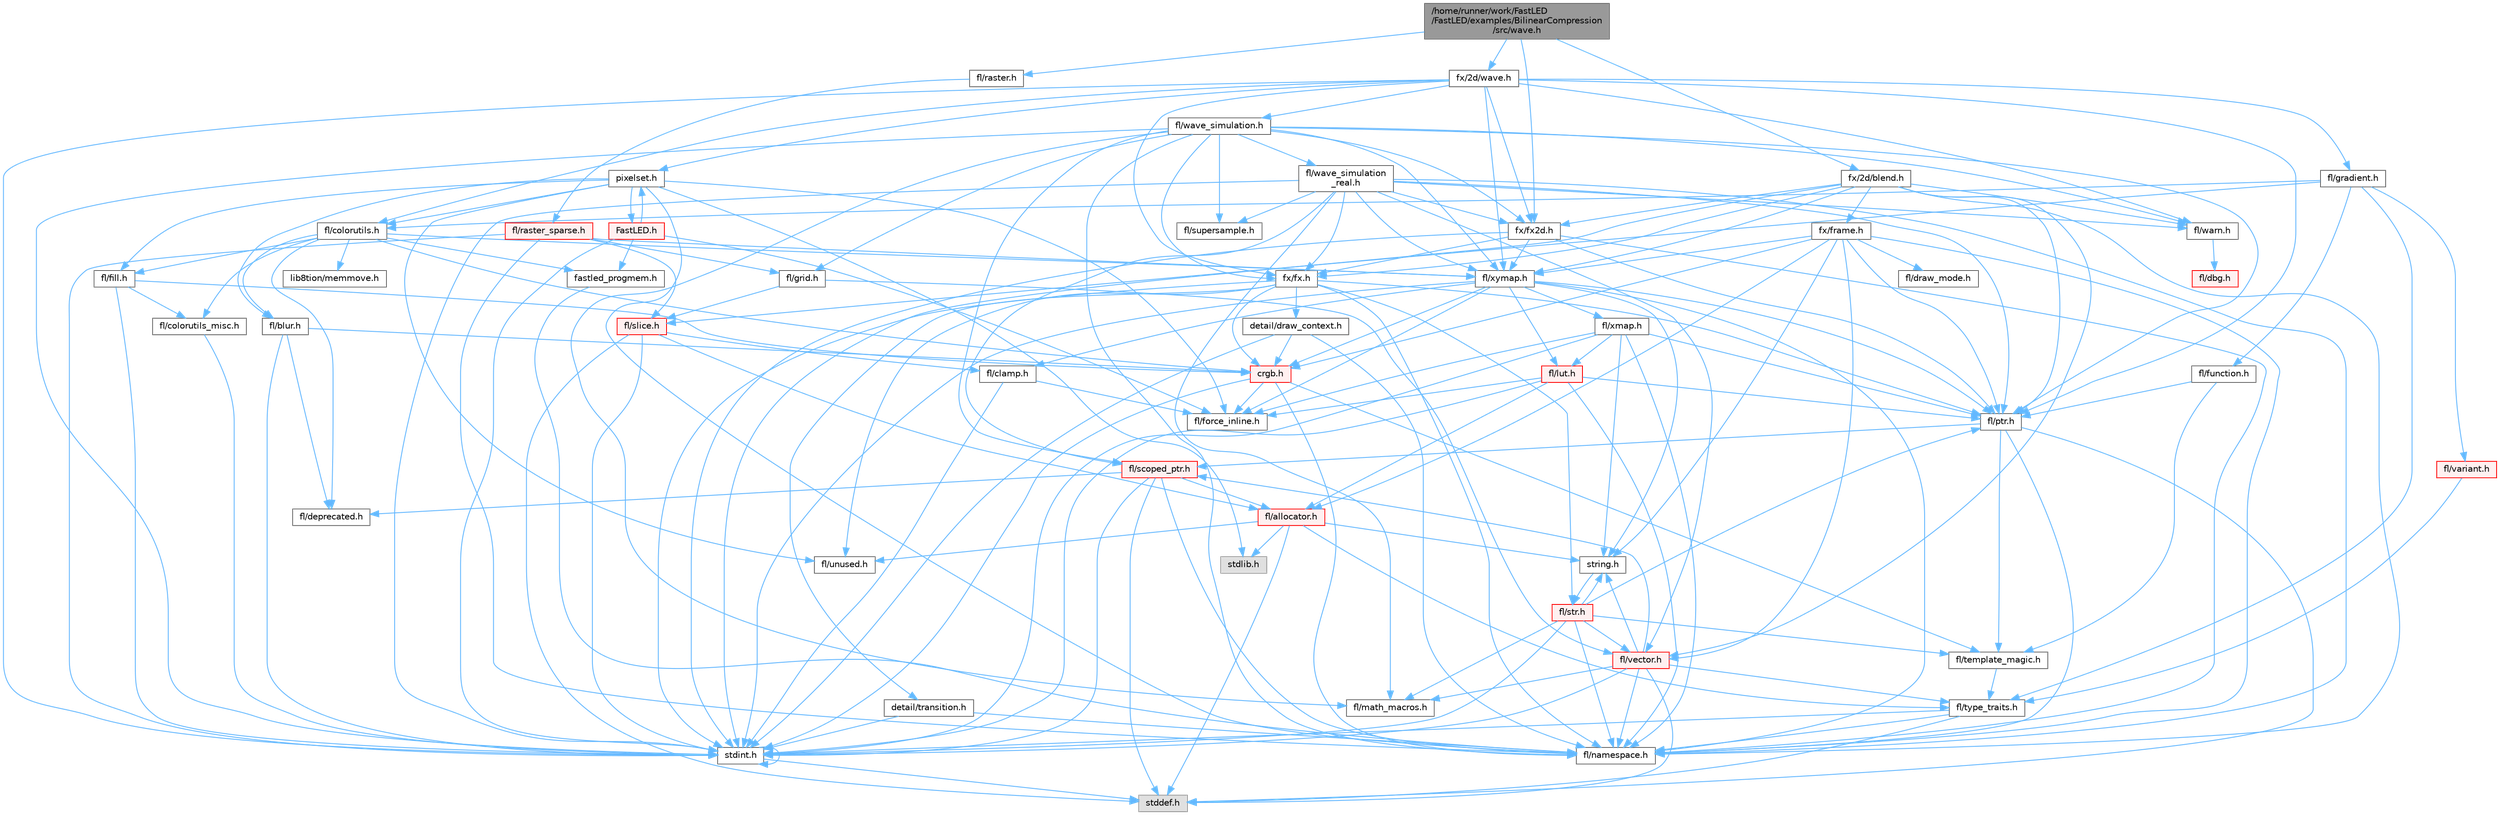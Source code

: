 digraph "/home/runner/work/FastLED/FastLED/examples/BilinearCompression/src/wave.h"
{
 // INTERACTIVE_SVG=YES
 // LATEX_PDF_SIZE
  bgcolor="transparent";
  edge [fontname=Helvetica,fontsize=10,labelfontname=Helvetica,labelfontsize=10];
  node [fontname=Helvetica,fontsize=10,shape=box,height=0.2,width=0.4];
  Node1 [id="Node000001",label="/home/runner/work/FastLED\l/FastLED/examples/BilinearCompression\l/src/wave.h",height=0.2,width=0.4,color="gray40", fillcolor="grey60", style="filled", fontcolor="black",tooltip=" "];
  Node1 -> Node2 [id="edge1_Node000001_Node000002",color="steelblue1",style="solid",tooltip=" "];
  Node2 [id="Node000002",label="fx/2d/blend.h",height=0.2,width=0.4,color="grey40", fillcolor="white", style="filled",URL="$d8/d4e/blend_8h.html",tooltip=" "];
  Node2 -> Node3 [id="edge2_Node000002_Node000003",color="steelblue1",style="solid",tooltip=" "];
  Node3 [id="Node000003",label="stdint.h",height=0.2,width=0.4,color="grey40", fillcolor="white", style="filled",URL="$df/dd8/stdint_8h.html",tooltip=" "];
  Node3 -> Node4 [id="edge3_Node000003_Node000004",color="steelblue1",style="solid",tooltip=" "];
  Node4 [id="Node000004",label="stddef.h",height=0.2,width=0.4,color="grey60", fillcolor="#E0E0E0", style="filled",tooltip=" "];
  Node3 -> Node3 [id="edge4_Node000003_Node000003",color="steelblue1",style="solid",tooltip=" "];
  Node2 -> Node5 [id="edge5_Node000002_Node000005",color="steelblue1",style="solid",tooltip=" "];
  Node5 [id="Node000005",label="fl/namespace.h",height=0.2,width=0.4,color="grey40", fillcolor="white", style="filled",URL="$df/d2a/namespace_8h.html",tooltip="Implements the FastLED namespace macros."];
  Node2 -> Node6 [id="edge6_Node000002_Node000006",color="steelblue1",style="solid",tooltip=" "];
  Node6 [id="Node000006",label="fl/ptr.h",height=0.2,width=0.4,color="grey40", fillcolor="white", style="filled",URL="$dd/d98/ptr_8h.html",tooltip=" "];
  Node6 -> Node4 [id="edge7_Node000006_Node000004",color="steelblue1",style="solid",tooltip=" "];
  Node6 -> Node5 [id="edge8_Node000006_Node000005",color="steelblue1",style="solid",tooltip=" "];
  Node6 -> Node7 [id="edge9_Node000006_Node000007",color="steelblue1",style="solid",tooltip=" "];
  Node7 [id="Node000007",label="fl/scoped_ptr.h",height=0.2,width=0.4,color="red", fillcolor="#FFF0F0", style="filled",URL="$d0/d44/scoped__ptr_8h.html",tooltip=" "];
  Node7 -> Node4 [id="edge10_Node000007_Node000004",color="steelblue1",style="solid",tooltip=" "];
  Node7 -> Node3 [id="edge11_Node000007_Node000003",color="steelblue1",style="solid",tooltip=" "];
  Node7 -> Node8 [id="edge12_Node000007_Node000008",color="steelblue1",style="solid",tooltip=" "];
  Node8 [id="Node000008",label="fl/allocator.h",height=0.2,width=0.4,color="red", fillcolor="#FFF0F0", style="filled",URL="$da/da9/allocator_8h.html",tooltip=" "];
  Node8 -> Node4 [id="edge13_Node000008_Node000004",color="steelblue1",style="solid",tooltip=" "];
  Node8 -> Node9 [id="edge14_Node000008_Node000009",color="steelblue1",style="solid",tooltip=" "];
  Node9 [id="Node000009",label="stdlib.h",height=0.2,width=0.4,color="grey60", fillcolor="#E0E0E0", style="filled",tooltip=" "];
  Node8 -> Node10 [id="edge15_Node000008_Node000010",color="steelblue1",style="solid",tooltip=" "];
  Node10 [id="Node000010",label="string.h",height=0.2,width=0.4,color="grey40", fillcolor="white", style="filled",URL="$da/d66/string_8h.html",tooltip=" "];
  Node10 -> Node11 [id="edge16_Node000010_Node000011",color="steelblue1",style="solid",tooltip=" "];
  Node11 [id="Node000011",label="fl/str.h",height=0.2,width=0.4,color="red", fillcolor="#FFF0F0", style="filled",URL="$d1/d93/str_8h.html",tooltip=" "];
  Node11 -> Node3 [id="edge17_Node000011_Node000003",color="steelblue1",style="solid",tooltip=" "];
  Node11 -> Node10 [id="edge18_Node000011_Node000010",color="steelblue1",style="solid",tooltip=" "];
  Node11 -> Node17 [id="edge19_Node000011_Node000017",color="steelblue1",style="solid",tooltip=" "];
  Node17 [id="Node000017",label="fl/math_macros.h",height=0.2,width=0.4,color="grey40", fillcolor="white", style="filled",URL="$d8/db8/math__macros_8h.html",tooltip=" "];
  Node11 -> Node5 [id="edge20_Node000011_Node000005",color="steelblue1",style="solid",tooltip=" "];
  Node11 -> Node6 [id="edge21_Node000011_Node000006",color="steelblue1",style="solid",tooltip=" "];
  Node11 -> Node18 [id="edge22_Node000011_Node000018",color="steelblue1",style="solid",tooltip=" "];
  Node18 [id="Node000018",label="fl/template_magic.h",height=0.2,width=0.4,color="grey40", fillcolor="white", style="filled",URL="$d8/d0c/template__magic_8h.html",tooltip=" "];
  Node18 -> Node19 [id="edge23_Node000018_Node000019",color="steelblue1",style="solid",tooltip=" "];
  Node19 [id="Node000019",label="fl/type_traits.h",height=0.2,width=0.4,color="grey40", fillcolor="white", style="filled",URL="$df/d63/type__traits_8h.html",tooltip=" "];
  Node19 -> Node4 [id="edge24_Node000019_Node000004",color="steelblue1",style="solid",tooltip=" "];
  Node19 -> Node3 [id="edge25_Node000019_Node000003",color="steelblue1",style="solid",tooltip=" "];
  Node19 -> Node5 [id="edge26_Node000019_Node000005",color="steelblue1",style="solid",tooltip=" "];
  Node11 -> Node20 [id="edge27_Node000011_Node000020",color="steelblue1",style="solid",tooltip=" "];
  Node20 [id="Node000020",label="fl/vector.h",height=0.2,width=0.4,color="red", fillcolor="#FFF0F0", style="filled",URL="$d6/d68/vector_8h.html",tooltip=" "];
  Node20 -> Node4 [id="edge28_Node000020_Node000004",color="steelblue1",style="solid",tooltip=" "];
  Node20 -> Node3 [id="edge29_Node000020_Node000003",color="steelblue1",style="solid",tooltip=" "];
  Node20 -> Node10 [id="edge30_Node000020_Node000010",color="steelblue1",style="solid",tooltip=" "];
  Node20 -> Node17 [id="edge31_Node000020_Node000017",color="steelblue1",style="solid",tooltip=" "];
  Node20 -> Node5 [id="edge32_Node000020_Node000005",color="steelblue1",style="solid",tooltip=" "];
  Node20 -> Node7 [id="edge33_Node000020_Node000007",color="steelblue1",style="solid",tooltip=" "];
  Node20 -> Node19 [id="edge34_Node000020_Node000019",color="steelblue1",style="solid",tooltip=" "];
  Node8 -> Node19 [id="edge35_Node000008_Node000019",color="steelblue1",style="solid",tooltip=" "];
  Node8 -> Node24 [id="edge36_Node000008_Node000024",color="steelblue1",style="solid",tooltip=" "];
  Node24 [id="Node000024",label="fl/unused.h",height=0.2,width=0.4,color="grey40", fillcolor="white", style="filled",URL="$d8/d4b/unused_8h.html",tooltip=" "];
  Node7 -> Node5 [id="edge37_Node000007_Node000005",color="steelblue1",style="solid",tooltip=" "];
  Node7 -> Node25 [id="edge38_Node000007_Node000025",color="steelblue1",style="solid",tooltip=" "];
  Node25 [id="Node000025",label="fl/deprecated.h",height=0.2,width=0.4,color="grey40", fillcolor="white", style="filled",URL="$d4/dce/deprecated_8h.html",tooltip=" "];
  Node6 -> Node18 [id="edge39_Node000006_Node000018",color="steelblue1",style="solid",tooltip=" "];
  Node2 -> Node20 [id="edge40_Node000002_Node000020",color="steelblue1",style="solid",tooltip=" "];
  Node2 -> Node26 [id="edge41_Node000002_Node000026",color="steelblue1",style="solid",tooltip=" "];
  Node26 [id="Node000026",label="fl/warn.h",height=0.2,width=0.4,color="grey40", fillcolor="white", style="filled",URL="$de/d77/warn_8h.html",tooltip=" "];
  Node26 -> Node27 [id="edge42_Node000026_Node000027",color="steelblue1",style="solid",tooltip=" "];
  Node27 [id="Node000027",label="fl/dbg.h",height=0.2,width=0.4,color="red", fillcolor="#FFF0F0", style="filled",URL="$d6/d01/dbg_8h.html",tooltip=" "];
  Node2 -> Node33 [id="edge43_Node000002_Node000033",color="steelblue1",style="solid",tooltip=" "];
  Node33 [id="Node000033",label="fl/xymap.h",height=0.2,width=0.4,color="grey40", fillcolor="white", style="filled",URL="$da/d61/xymap_8h.html",tooltip=" "];
  Node33 -> Node3 [id="edge44_Node000033_Node000003",color="steelblue1",style="solid",tooltip=" "];
  Node33 -> Node10 [id="edge45_Node000033_Node000010",color="steelblue1",style="solid",tooltip=" "];
  Node33 -> Node29 [id="edge46_Node000033_Node000029",color="steelblue1",style="solid",tooltip=" "];
  Node29 [id="Node000029",label="crgb.h",height=0.2,width=0.4,color="red", fillcolor="#FFF0F0", style="filled",URL="$db/dd1/crgb_8h.html",tooltip="Defines the red, green, and blue (RGB) pixel struct."];
  Node29 -> Node3 [id="edge47_Node000029_Node000003",color="steelblue1",style="solid",tooltip=" "];
  Node29 -> Node5 [id="edge48_Node000029_Node000005",color="steelblue1",style="solid",tooltip=" "];
  Node29 -> Node15 [id="edge49_Node000029_Node000015",color="steelblue1",style="solid",tooltip=" "];
  Node15 [id="Node000015",label="fl/force_inline.h",height=0.2,width=0.4,color="grey40", fillcolor="white", style="filled",URL="$d4/d64/force__inline_8h.html",tooltip=" "];
  Node29 -> Node18 [id="edge50_Node000029_Node000018",color="steelblue1",style="solid",tooltip=" "];
  Node33 -> Node14 [id="edge51_Node000033_Node000014",color="steelblue1",style="solid",tooltip=" "];
  Node14 [id="Node000014",label="fl/clamp.h",height=0.2,width=0.4,color="grey40", fillcolor="white", style="filled",URL="$d6/dd3/clamp_8h.html",tooltip=" "];
  Node14 -> Node3 [id="edge52_Node000014_Node000003",color="steelblue1",style="solid",tooltip=" "];
  Node14 -> Node15 [id="edge53_Node000014_Node000015",color="steelblue1",style="solid",tooltip=" "];
  Node33 -> Node15 [id="edge54_Node000033_Node000015",color="steelblue1",style="solid",tooltip=" "];
  Node33 -> Node34 [id="edge55_Node000033_Node000034",color="steelblue1",style="solid",tooltip=" "];
  Node34 [id="Node000034",label="fl/lut.h",height=0.2,width=0.4,color="red", fillcolor="#FFF0F0", style="filled",URL="$db/d54/lut_8h.html",tooltip=" "];
  Node34 -> Node8 [id="edge56_Node000034_Node000008",color="steelblue1",style="solid",tooltip=" "];
  Node34 -> Node15 [id="edge57_Node000034_Node000015",color="steelblue1",style="solid",tooltip=" "];
  Node34 -> Node6 [id="edge58_Node000034_Node000006",color="steelblue1",style="solid",tooltip=" "];
  Node34 -> Node3 [id="edge59_Node000034_Node000003",color="steelblue1",style="solid",tooltip=" "];
  Node34 -> Node5 [id="edge60_Node000034_Node000005",color="steelblue1",style="solid",tooltip=" "];
  Node33 -> Node5 [id="edge61_Node000033_Node000005",color="steelblue1",style="solid",tooltip=" "];
  Node33 -> Node6 [id="edge62_Node000033_Node000006",color="steelblue1",style="solid",tooltip=" "];
  Node33 -> Node35 [id="edge63_Node000033_Node000035",color="steelblue1",style="solid",tooltip=" "];
  Node35 [id="Node000035",label="fl/xmap.h",height=0.2,width=0.4,color="grey40", fillcolor="white", style="filled",URL="$dd/dcc/xmap_8h.html",tooltip=" "];
  Node35 -> Node3 [id="edge64_Node000035_Node000003",color="steelblue1",style="solid",tooltip=" "];
  Node35 -> Node10 [id="edge65_Node000035_Node000010",color="steelblue1",style="solid",tooltip=" "];
  Node35 -> Node15 [id="edge66_Node000035_Node000015",color="steelblue1",style="solid",tooltip=" "];
  Node35 -> Node34 [id="edge67_Node000035_Node000034",color="steelblue1",style="solid",tooltip=" "];
  Node35 -> Node6 [id="edge68_Node000035_Node000006",color="steelblue1",style="solid",tooltip=" "];
  Node35 -> Node5 [id="edge69_Node000035_Node000005",color="steelblue1",style="solid",tooltip=" "];
  Node2 -> Node36 [id="edge70_Node000002_Node000036",color="steelblue1",style="solid",tooltip=" "];
  Node36 [id="Node000036",label="fx/frame.h",height=0.2,width=0.4,color="grey40", fillcolor="white", style="filled",URL="$df/d7d/frame_8h.html",tooltip=" "];
  Node36 -> Node10 [id="edge71_Node000036_Node000010",color="steelblue1",style="solid",tooltip=" "];
  Node36 -> Node29 [id="edge72_Node000036_Node000029",color="steelblue1",style="solid",tooltip=" "];
  Node36 -> Node5 [id="edge73_Node000036_Node000005",color="steelblue1",style="solid",tooltip=" "];
  Node36 -> Node6 [id="edge74_Node000036_Node000006",color="steelblue1",style="solid",tooltip=" "];
  Node36 -> Node33 [id="edge75_Node000036_Node000033",color="steelblue1",style="solid",tooltip=" "];
  Node36 -> Node20 [id="edge76_Node000036_Node000020",color="steelblue1",style="solid",tooltip=" "];
  Node36 -> Node8 [id="edge77_Node000036_Node000008",color="steelblue1",style="solid",tooltip=" "];
  Node36 -> Node37 [id="edge78_Node000036_Node000037",color="steelblue1",style="solid",tooltip=" "];
  Node37 [id="Node000037",label="fl/draw_mode.h",height=0.2,width=0.4,color="grey40", fillcolor="white", style="filled",URL="$d9/d35/draw__mode_8h.html",tooltip=" "];
  Node2 -> Node38 [id="edge79_Node000002_Node000038",color="steelblue1",style="solid",tooltip=" "];
  Node38 [id="Node000038",label="fx/fx.h",height=0.2,width=0.4,color="grey40", fillcolor="white", style="filled",URL="$df/d44/src_2fx_2fx_8h.html",tooltip=" "];
  Node38 -> Node3 [id="edge80_Node000038_Node000003",color="steelblue1",style="solid",tooltip=" "];
  Node38 -> Node29 [id="edge81_Node000038_Node000029",color="steelblue1",style="solid",tooltip=" "];
  Node38 -> Node39 [id="edge82_Node000038_Node000039",color="steelblue1",style="solid",tooltip=" "];
  Node39 [id="Node000039",label="detail/draw_context.h",height=0.2,width=0.4,color="grey40", fillcolor="white", style="filled",URL="$db/ded/draw__context_8h.html",tooltip=" "];
  Node39 -> Node29 [id="edge83_Node000039_Node000029",color="steelblue1",style="solid",tooltip=" "];
  Node39 -> Node5 [id="edge84_Node000039_Node000005",color="steelblue1",style="solid",tooltip=" "];
  Node39 -> Node3 [id="edge85_Node000039_Node000003",color="steelblue1",style="solid",tooltip=" "];
  Node38 -> Node40 [id="edge86_Node000038_Node000040",color="steelblue1",style="solid",tooltip=" "];
  Node40 [id="Node000040",label="detail/transition.h",height=0.2,width=0.4,color="grey40", fillcolor="white", style="filled",URL="$d7/df7/transition_8h.html",tooltip=" "];
  Node40 -> Node5 [id="edge87_Node000040_Node000005",color="steelblue1",style="solid",tooltip=" "];
  Node40 -> Node3 [id="edge88_Node000040_Node000003",color="steelblue1",style="solid",tooltip=" "];
  Node38 -> Node5 [id="edge89_Node000038_Node000005",color="steelblue1",style="solid",tooltip=" "];
  Node38 -> Node6 [id="edge90_Node000038_Node000006",color="steelblue1",style="solid",tooltip=" "];
  Node38 -> Node11 [id="edge91_Node000038_Node000011",color="steelblue1",style="solid",tooltip=" "];
  Node38 -> Node24 [id="edge92_Node000038_Node000024",color="steelblue1",style="solid",tooltip=" "];
  Node2 -> Node41 [id="edge93_Node000002_Node000041",color="steelblue1",style="solid",tooltip=" "];
  Node41 [id="Node000041",label="fx/fx2d.h",height=0.2,width=0.4,color="grey40", fillcolor="white", style="filled",URL="$d9/d43/fx2d_8h.html",tooltip=" "];
  Node41 -> Node3 [id="edge94_Node000041_Node000003",color="steelblue1",style="solid",tooltip=" "];
  Node41 -> Node5 [id="edge95_Node000041_Node000005",color="steelblue1",style="solid",tooltip=" "];
  Node41 -> Node6 [id="edge96_Node000041_Node000006",color="steelblue1",style="solid",tooltip=" "];
  Node41 -> Node33 [id="edge97_Node000041_Node000033",color="steelblue1",style="solid",tooltip=" "];
  Node41 -> Node38 [id="edge98_Node000041_Node000038",color="steelblue1",style="solid",tooltip=" "];
  Node1 -> Node42 [id="edge99_Node000001_Node000042",color="steelblue1",style="solid",tooltip=" "];
  Node42 [id="Node000042",label="fx/2d/wave.h",height=0.2,width=0.4,color="grey40", fillcolor="white", style="filled",URL="$de/de9/src_2fx_22d_2wave_8h.html",tooltip=" "];
  Node42 -> Node3 [id="edge100_Node000042_Node000003",color="steelblue1",style="solid",tooltip=" "];
  Node42 -> Node26 [id="edge101_Node000042_Node000026",color="steelblue1",style="solid",tooltip=" "];
  Node42 -> Node43 [id="edge102_Node000042_Node000043",color="steelblue1",style="solid",tooltip=" "];
  Node43 [id="Node000043",label="fl/colorutils.h",height=0.2,width=0.4,color="grey40", fillcolor="white", style="filled",URL="$d7/df9/fl_2colorutils_8h.html",tooltip="Utility functions for color fill, palettes, blending, and more."];
  Node43 -> Node29 [id="edge103_Node000043_Node000029",color="steelblue1",style="solid",tooltip=" "];
  Node43 -> Node44 [id="edge104_Node000043_Node000044",color="steelblue1",style="solid",tooltip=" "];
  Node44 [id="Node000044",label="fastled_progmem.h",height=0.2,width=0.4,color="grey40", fillcolor="white", style="filled",URL="$df/dab/fastled__progmem_8h.html",tooltip="Wrapper definitions to allow seamless use of PROGMEM in environments that have it."];
  Node44 -> Node5 [id="edge105_Node000044_Node000005",color="steelblue1",style="solid",tooltip=" "];
  Node43 -> Node45 [id="edge106_Node000043_Node000045",color="steelblue1",style="solid",tooltip=" "];
  Node45 [id="Node000045",label="fl/blur.h",height=0.2,width=0.4,color="grey40", fillcolor="white", style="filled",URL="$d4/df5/blur_8h.html",tooltip=" "];
  Node45 -> Node3 [id="edge107_Node000045_Node000003",color="steelblue1",style="solid",tooltip=" "];
  Node45 -> Node29 [id="edge108_Node000045_Node000029",color="steelblue1",style="solid",tooltip=" "];
  Node45 -> Node25 [id="edge109_Node000045_Node000025",color="steelblue1",style="solid",tooltip=" "];
  Node43 -> Node46 [id="edge110_Node000043_Node000046",color="steelblue1",style="solid",tooltip=" "];
  Node46 [id="Node000046",label="fl/colorutils_misc.h",height=0.2,width=0.4,color="grey40", fillcolor="white", style="filled",URL="$dd/db2/colorutils__misc_8h.html",tooltip=" "];
  Node46 -> Node3 [id="edge111_Node000046_Node000003",color="steelblue1",style="solid",tooltip=" "];
  Node43 -> Node25 [id="edge112_Node000043_Node000025",color="steelblue1",style="solid",tooltip=" "];
  Node43 -> Node47 [id="edge113_Node000043_Node000047",color="steelblue1",style="solid",tooltip=" "];
  Node47 [id="Node000047",label="fl/fill.h",height=0.2,width=0.4,color="grey40", fillcolor="white", style="filled",URL="$d2/d78/fill_8h.html",tooltip=" "];
  Node47 -> Node29 [id="edge114_Node000047_Node000029",color="steelblue1",style="solid",tooltip=" "];
  Node47 -> Node46 [id="edge115_Node000047_Node000046",color="steelblue1",style="solid",tooltip=" "];
  Node47 -> Node3 [id="edge116_Node000047_Node000003",color="steelblue1",style="solid",tooltip=" "];
  Node43 -> Node33 [id="edge117_Node000043_Node000033",color="steelblue1",style="solid",tooltip=" "];
  Node43 -> Node48 [id="edge118_Node000043_Node000048",color="steelblue1",style="solid",tooltip=" "];
  Node48 [id="Node000048",label="lib8tion/memmove.h",height=0.2,width=0.4,color="grey40", fillcolor="white", style="filled",URL="$d9/d72/memmove_8h.html",tooltip=" "];
  Node42 -> Node49 [id="edge119_Node000042_Node000049",color="steelblue1",style="solid",tooltip=" "];
  Node49 [id="Node000049",label="fl/gradient.h",height=0.2,width=0.4,color="grey40", fillcolor="white", style="filled",URL="$db/dfe/gradient_8h.html",tooltip=" "];
  Node49 -> Node43 [id="edge120_Node000049_Node000043",color="steelblue1",style="solid",tooltip=" "];
  Node49 -> Node50 [id="edge121_Node000049_Node000050",color="steelblue1",style="solid",tooltip=" "];
  Node50 [id="Node000050",label="fl/function.h",height=0.2,width=0.4,color="grey40", fillcolor="white", style="filled",URL="$dd/d67/function_8h.html",tooltip=" "];
  Node50 -> Node6 [id="edge122_Node000050_Node000006",color="steelblue1",style="solid",tooltip=" "];
  Node50 -> Node18 [id="edge123_Node000050_Node000018",color="steelblue1",style="solid",tooltip=" "];
  Node49 -> Node51 [id="edge124_Node000049_Node000051",color="steelblue1",style="solid",tooltip=" "];
  Node51 [id="Node000051",label="fl/slice.h",height=0.2,width=0.4,color="red", fillcolor="#FFF0F0", style="filled",URL="$d0/d48/slice_8h.html",tooltip=" "];
  Node51 -> Node4 [id="edge125_Node000051_Node000004",color="steelblue1",style="solid",tooltip=" "];
  Node51 -> Node3 [id="edge126_Node000051_Node000003",color="steelblue1",style="solid",tooltip=" "];
  Node51 -> Node14 [id="edge127_Node000051_Node000014",color="steelblue1",style="solid",tooltip=" "];
  Node51 -> Node8 [id="edge128_Node000051_Node000008",color="steelblue1",style="solid",tooltip=" "];
  Node49 -> Node19 [id="edge129_Node000049_Node000019",color="steelblue1",style="solid",tooltip=" "];
  Node49 -> Node52 [id="edge130_Node000049_Node000052",color="steelblue1",style="solid",tooltip=" "];
  Node52 [id="Node000052",label="fl/variant.h",height=0.2,width=0.4,color="red", fillcolor="#FFF0F0", style="filled",URL="$d6/d10/variant_8h.html",tooltip=" "];
  Node52 -> Node19 [id="edge131_Node000052_Node000019",color="steelblue1",style="solid",tooltip=" "];
  Node42 -> Node6 [id="edge132_Node000042_Node000006",color="steelblue1",style="solid",tooltip=" "];
  Node42 -> Node53 [id="edge133_Node000042_Node000053",color="steelblue1",style="solid",tooltip=" "];
  Node53 [id="Node000053",label="fl/wave_simulation.h",height=0.2,width=0.4,color="grey40", fillcolor="white", style="filled",URL="$dc/d36/wave__simulation_8h.html",tooltip=" "];
  Node53 -> Node3 [id="edge134_Node000053_Node000003",color="steelblue1",style="solid",tooltip=" "];
  Node53 -> Node17 [id="edge135_Node000053_Node000017",color="steelblue1",style="solid",tooltip=" "];
  Node53 -> Node5 [id="edge136_Node000053_Node000005",color="steelblue1",style="solid",tooltip=" "];
  Node53 -> Node7 [id="edge137_Node000053_Node000007",color="steelblue1",style="solid",tooltip=" "];
  Node53 -> Node26 [id="edge138_Node000053_Node000026",color="steelblue1",style="solid",tooltip=" "];
  Node53 -> Node54 [id="edge139_Node000053_Node000054",color="steelblue1",style="solid",tooltip=" "];
  Node54 [id="Node000054",label="fl/wave_simulation\l_real.h",height=0.2,width=0.4,color="grey40", fillcolor="white", style="filled",URL="$dd/d8e/wave__simulation__real_8h.html",tooltip=" "];
  Node54 -> Node3 [id="edge140_Node000054_Node000003",color="steelblue1",style="solid",tooltip=" "];
  Node54 -> Node17 [id="edge141_Node000054_Node000017",color="steelblue1",style="solid",tooltip=" "];
  Node54 -> Node5 [id="edge142_Node000054_Node000005",color="steelblue1",style="solid",tooltip=" "];
  Node54 -> Node7 [id="edge143_Node000054_Node000007",color="steelblue1",style="solid",tooltip=" "];
  Node54 -> Node20 [id="edge144_Node000054_Node000020",color="steelblue1",style="solid",tooltip=" "];
  Node54 -> Node26 [id="edge145_Node000054_Node000026",color="steelblue1",style="solid",tooltip=" "];
  Node54 -> Node6 [id="edge146_Node000054_Node000006",color="steelblue1",style="solid",tooltip=" "];
  Node54 -> Node55 [id="edge147_Node000054_Node000055",color="steelblue1",style="solid",tooltip=" "];
  Node55 [id="Node000055",label="fl/supersample.h",height=0.2,width=0.4,color="grey40", fillcolor="white", style="filled",URL="$d2/dce/supersample_8h.html",tooltip=" "];
  Node54 -> Node33 [id="edge148_Node000054_Node000033",color="steelblue1",style="solid",tooltip=" "];
  Node54 -> Node38 [id="edge149_Node000054_Node000038",color="steelblue1",style="solid",tooltip=" "];
  Node54 -> Node41 [id="edge150_Node000054_Node000041",color="steelblue1",style="solid",tooltip=" "];
  Node53 -> Node56 [id="edge151_Node000053_Node000056",color="steelblue1",style="solid",tooltip=" "];
  Node56 [id="Node000056",label="fl/grid.h",height=0.2,width=0.4,color="grey40", fillcolor="white", style="filled",URL="$da/d15/grid_8h.html",tooltip=" "];
  Node56 -> Node51 [id="edge152_Node000056_Node000051",color="steelblue1",style="solid",tooltip=" "];
  Node56 -> Node20 [id="edge153_Node000056_Node000020",color="steelblue1",style="solid",tooltip=" "];
  Node53 -> Node6 [id="edge154_Node000053_Node000006",color="steelblue1",style="solid",tooltip=" "];
  Node53 -> Node55 [id="edge155_Node000053_Node000055",color="steelblue1",style="solid",tooltip=" "];
  Node53 -> Node33 [id="edge156_Node000053_Node000033",color="steelblue1",style="solid",tooltip=" "];
  Node53 -> Node38 [id="edge157_Node000053_Node000038",color="steelblue1",style="solid",tooltip=" "];
  Node53 -> Node41 [id="edge158_Node000053_Node000041",color="steelblue1",style="solid",tooltip=" "];
  Node42 -> Node33 [id="edge159_Node000042_Node000033",color="steelblue1",style="solid",tooltip=" "];
  Node42 -> Node38 [id="edge160_Node000042_Node000038",color="steelblue1",style="solid",tooltip=" "];
  Node42 -> Node41 [id="edge161_Node000042_Node000041",color="steelblue1",style="solid",tooltip=" "];
  Node42 -> Node57 [id="edge162_Node000042_Node000057",color="steelblue1",style="solid",tooltip=" "];
  Node57 [id="Node000057",label="pixelset.h",height=0.2,width=0.4,color="grey40", fillcolor="white", style="filled",URL="$d4/d46/pixelset_8h.html",tooltip="Declares classes for managing logical groups of LEDs."];
  Node57 -> Node15 [id="edge163_Node000057_Node000015",color="steelblue1",style="solid",tooltip=" "];
  Node57 -> Node5 [id="edge164_Node000057_Node000005",color="steelblue1",style="solid",tooltip=" "];
  Node57 -> Node24 [id="edge165_Node000057_Node000024",color="steelblue1",style="solid",tooltip=" "];
  Node57 -> Node43 [id="edge166_Node000057_Node000043",color="steelblue1",style="solid",tooltip=" "];
  Node57 -> Node47 [id="edge167_Node000057_Node000047",color="steelblue1",style="solid",tooltip=" "];
  Node57 -> Node45 [id="edge168_Node000057_Node000045",color="steelblue1",style="solid",tooltip=" "];
  Node57 -> Node58 [id="edge169_Node000057_Node000058",color="steelblue1",style="solid",tooltip=" "];
  Node58 [id="Node000058",label="FastLED.h",height=0.2,width=0.4,color="red", fillcolor="#FFF0F0", style="filled",URL="$db/d97/_fast_l_e_d_8h.html",tooltip="central include file for FastLED, defines the CFastLED class/object"];
  Node58 -> Node3 [id="edge170_Node000058_Node000003",color="steelblue1",style="solid",tooltip=" "];
  Node58 -> Node15 [id="edge171_Node000058_Node000015",color="steelblue1",style="solid",tooltip=" "];
  Node58 -> Node44 [id="edge172_Node000058_Node000044",color="steelblue1",style="solid",tooltip=" "];
  Node58 -> Node57 [id="edge173_Node000058_Node000057",color="steelblue1",style="solid",tooltip=" "];
  Node57 -> Node9 [id="edge174_Node000057_Node000009",color="steelblue1",style="solid",tooltip=" "];
  Node1 -> Node41 [id="edge175_Node000001_Node000041",color="steelblue1",style="solid",tooltip=" "];
  Node1 -> Node111 [id="edge176_Node000001_Node000111",color="steelblue1",style="solid",tooltip=" "];
  Node111 [id="Node000111",label="fl/raster.h",height=0.2,width=0.4,color="grey40", fillcolor="white", style="filled",URL="$d1/d1e/raster_8h.html",tooltip=" "];
  Node111 -> Node112 [id="edge177_Node000111_Node000112",color="steelblue1",style="solid",tooltip=" "];
  Node112 [id="Node000112",label="fl/raster_sparse.h",height=0.2,width=0.4,color="red", fillcolor="#FFF0F0", style="filled",URL="$d4/df9/raster__sparse_8h.html",tooltip=" "];
  Node112 -> Node3 [id="edge178_Node000112_Node000003",color="steelblue1",style="solid",tooltip=" "];
  Node112 -> Node56 [id="edge179_Node000112_Node000056",color="steelblue1",style="solid",tooltip=" "];
  Node112 -> Node5 [id="edge180_Node000112_Node000005",color="steelblue1",style="solid",tooltip=" "];
  Node112 -> Node51 [id="edge181_Node000112_Node000051",color="steelblue1",style="solid",tooltip=" "];
  Node112 -> Node33 [id="edge182_Node000112_Node000033",color="steelblue1",style="solid",tooltip=" "];
}
